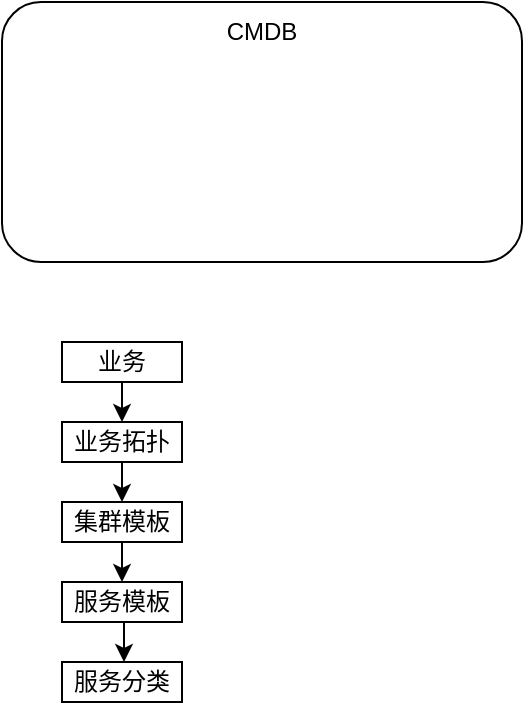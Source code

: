 <mxfile version="17.1.3" type="github">
  <diagram name="Page-1" id="c7558073-3199-34d8-9f00-42111426c3f3">
    <mxGraphModel dx="782" dy="446" grid="1" gridSize="10" guides="1" tooltips="1" connect="1" arrows="1" fold="1" page="1" pageScale="1" pageWidth="826" pageHeight="1169" background="none" math="0" shadow="0">
      <root>
        <mxCell id="0" />
        <mxCell id="1" parent="0" />
        <mxCell id="J_d4wrM6arEMyg8HLzLW-97" value="" style="rounded=1;whiteSpace=wrap;html=1;" vertex="1" parent="1">
          <mxGeometry x="530" y="230" width="260" height="130" as="geometry" />
        </mxCell>
        <mxCell id="J_d4wrM6arEMyg8HLzLW-98" value="CMDB" style="text;html=1;strokeColor=none;fillColor=none;align=center;verticalAlign=middle;whiteSpace=wrap;rounded=0;" vertex="1" parent="1">
          <mxGeometry x="630" y="230" width="60" height="30" as="geometry" />
        </mxCell>
        <mxCell id="J_d4wrM6arEMyg8HLzLW-101" value="业务" style="rounded=0;whiteSpace=wrap;html=1;flipH=0;flipV=1;" vertex="1" parent="1">
          <mxGeometry x="560" y="400" width="60" height="20" as="geometry" />
        </mxCell>
        <mxCell id="J_d4wrM6arEMyg8HLzLW-102" value="业务拓扑" style="rounded=0;whiteSpace=wrap;html=1;flipH=0;flipV=1;" vertex="1" parent="1">
          <mxGeometry x="560" y="440" width="60" height="20" as="geometry" />
        </mxCell>
        <mxCell id="J_d4wrM6arEMyg8HLzLW-103" value="集群模板" style="rounded=0;whiteSpace=wrap;html=1;flipH=0;flipV=1;" vertex="1" parent="1">
          <mxGeometry x="560" y="480" width="60" height="20" as="geometry" />
        </mxCell>
        <mxCell id="J_d4wrM6arEMyg8HLzLW-104" value="服务模板" style="rounded=0;whiteSpace=wrap;html=1;flipH=0;flipV=1;" vertex="1" parent="1">
          <mxGeometry x="560" y="520" width="60" height="20" as="geometry" />
        </mxCell>
        <mxCell id="J_d4wrM6arEMyg8HLzLW-105" value="服务分类" style="rounded=0;whiteSpace=wrap;html=1;flipH=0;flipV=1;" vertex="1" parent="1">
          <mxGeometry x="560" y="560" width="60" height="20" as="geometry" />
        </mxCell>
        <mxCell id="J_d4wrM6arEMyg8HLzLW-107" value="" style="endArrow=classic;html=1;rounded=0;exitX=0.5;exitY=1;exitDx=0;exitDy=0;entryX=0.5;entryY=0;entryDx=0;entryDy=0;" edge="1" parent="1" source="J_d4wrM6arEMyg8HLzLW-101" target="J_d4wrM6arEMyg8HLzLW-102">
          <mxGeometry width="50" height="50" relative="1" as="geometry">
            <mxPoint x="530" y="500" as="sourcePoint" />
            <mxPoint x="580" y="450" as="targetPoint" />
          </mxGeometry>
        </mxCell>
        <mxCell id="J_d4wrM6arEMyg8HLzLW-108" value="" style="endArrow=classic;html=1;rounded=0;exitX=0.5;exitY=1;exitDx=0;exitDy=0;entryX=0.5;entryY=0;entryDx=0;entryDy=0;" edge="1" parent="1">
          <mxGeometry width="50" height="50" relative="1" as="geometry">
            <mxPoint x="590" y="460" as="sourcePoint" />
            <mxPoint x="590" y="480" as="targetPoint" />
          </mxGeometry>
        </mxCell>
        <mxCell id="J_d4wrM6arEMyg8HLzLW-110" value="" style="endArrow=classic;html=1;rounded=0;exitX=0.5;exitY=1;exitDx=0;exitDy=0;entryX=0.5;entryY=0;entryDx=0;entryDy=0;" edge="1" parent="1">
          <mxGeometry width="50" height="50" relative="1" as="geometry">
            <mxPoint x="590" y="500" as="sourcePoint" />
            <mxPoint x="590" y="520" as="targetPoint" />
          </mxGeometry>
        </mxCell>
        <mxCell id="J_d4wrM6arEMyg8HLzLW-111" value="" style="endArrow=classic;html=1;rounded=0;exitX=0.5;exitY=1;exitDx=0;exitDy=0;entryX=0.5;entryY=0;entryDx=0;entryDy=0;" edge="1" parent="1">
          <mxGeometry width="50" height="50" relative="1" as="geometry">
            <mxPoint x="591" y="540" as="sourcePoint" />
            <mxPoint x="591" y="560" as="targetPoint" />
          </mxGeometry>
        </mxCell>
      </root>
    </mxGraphModel>
  </diagram>
</mxfile>
